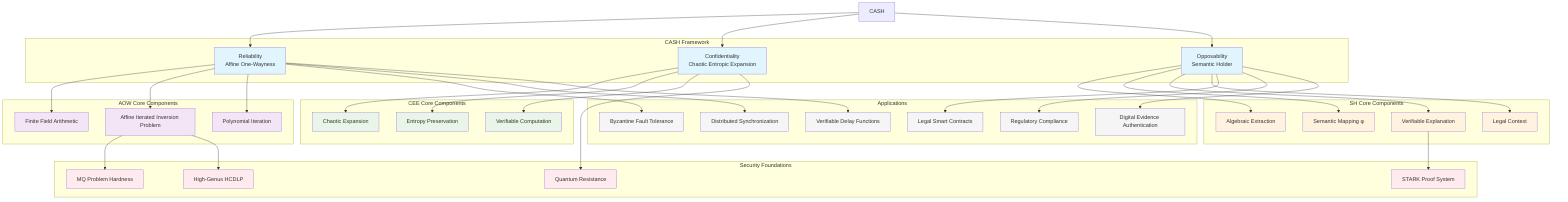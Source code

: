 graph TB
    subgraph "CASH Framework"
        direction TB
        CEE[Confidentiality<br>Chaotic Entropic Expansion]
        AOW[Reliability<br>Affine One-Wayness]
        SH[Opposability<br>Semantic Holder]
    end

    subgraph "AOW Core Components"
        direction TB
        FF[Finite Field Arithmetic]
        AIIP[Affine Iterated Inversion Problem]
        POLY[Polynomial Iteration]
    end

    subgraph "SH Core Components"
        direction TB
        AE[Algebraic Extraction]
        SM[Semantic Mapping φ]
        VE[Verifiable Explanation]
        LC[Legal Context]
    end

    subgraph "CEE Core Components"
        direction TB
        CE[Chaotic Expansion]
        EP[Entropy Preservation]
        VC[Verifiable Computation]
    end

    subgraph "Security Foundations"
        direction TB
        MQ[MQ Problem Hardness]
        HCDLP[High-Genus HCDLP]
        STARK[STARK Proof System]
        QRP[Quantum Resistance]
    end

    subgraph "Applications"
        direction TB
        LSC[Legal Smart Contracts]
        RC[Regulatory Compliance]
        DEA[Digital Evidence Authentication]
        BFT[Byzantine Fault Tolerance]
        DS[Distributed Synchronization]
        VDF[Verifiable Delay Functions]
    end

    CASH --> AOW
    CASH --> CEE
    CASH --> SH
    
    AOW --> FF
    AOW --> AIIP
    AOW --> POLY
    
    SH --> AE
    SH --> SM
    SH --> VE
    SH --> LC
    
    CEE --> CE
    CEE --> EP
    CEE --> VC
    
    AIIP --> MQ
    AIIP --> HCDLP
    VE --> STARK
    CEE --> QRP
    
    AOW --> BFT
    AOW --> DS
    AOW --> VDF
    
    SH --> LSC
    SH --> RC
    SH --> DEA

    classDef cash fill:#e1f5fe
    classDef aow fill:#f3e5f5
    classDef sh fill:#fff3e0
    classDef cee fill:#e8f5e8
    classDef security fill:#ffebee
    classDef apps fill:#f5f5f5
    
    class CEE,CEE,AOW,SH cash
    class FF,AIIP,POLY aow
    class AE,SM,VE,LC sh
    class CE,EP,VC cee
    class MQ,HCDLP,STARK,QRP security
    class LSC,RC,DEA,BFT,DS,VDF apps